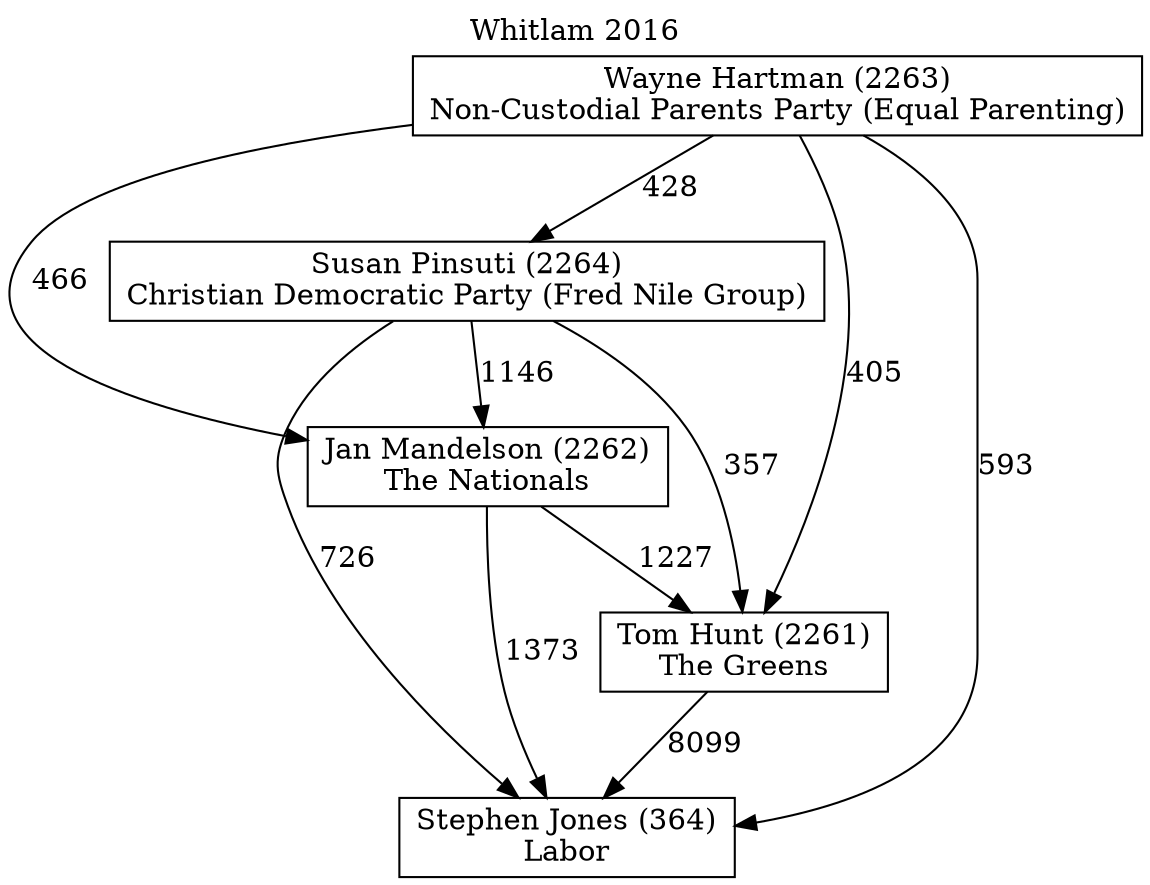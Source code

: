 // House preference flow
digraph "Stephen Jones (364)_Whitlam_2016" {
	graph [label="Whitlam 2016" labelloc=t mclimit=10]
	node [shape=box]
	"Stephen Jones (364)" [label="Stephen Jones (364)
Labor"]
	"Jan Mandelson (2262)" [label="Jan Mandelson (2262)
The Nationals"]
	"Tom Hunt (2261)" [label="Tom Hunt (2261)
The Greens"]
	"Wayne Hartman (2263)" [label="Wayne Hartman (2263)
Non-Custodial Parents Party (Equal Parenting)"]
	"Susan Pinsuti (2264)" [label="Susan Pinsuti (2264)
Christian Democratic Party (Fred Nile Group)"]
	"Jan Mandelson (2262)" -> "Tom Hunt (2261)" [label=1227]
	"Wayne Hartman (2263)" -> "Susan Pinsuti (2264)" [label=428]
	"Jan Mandelson (2262)" -> "Stephen Jones (364)" [label=1373]
	"Wayne Hartman (2263)" -> "Stephen Jones (364)" [label=593]
	"Susan Pinsuti (2264)" -> "Jan Mandelson (2262)" [label=1146]
	"Wayne Hartman (2263)" -> "Jan Mandelson (2262)" [label=466]
	"Tom Hunt (2261)" -> "Stephen Jones (364)" [label=8099]
	"Susan Pinsuti (2264)" -> "Stephen Jones (364)" [label=726]
	"Wayne Hartman (2263)" -> "Tom Hunt (2261)" [label=405]
	"Susan Pinsuti (2264)" -> "Tom Hunt (2261)" [label=357]
}
